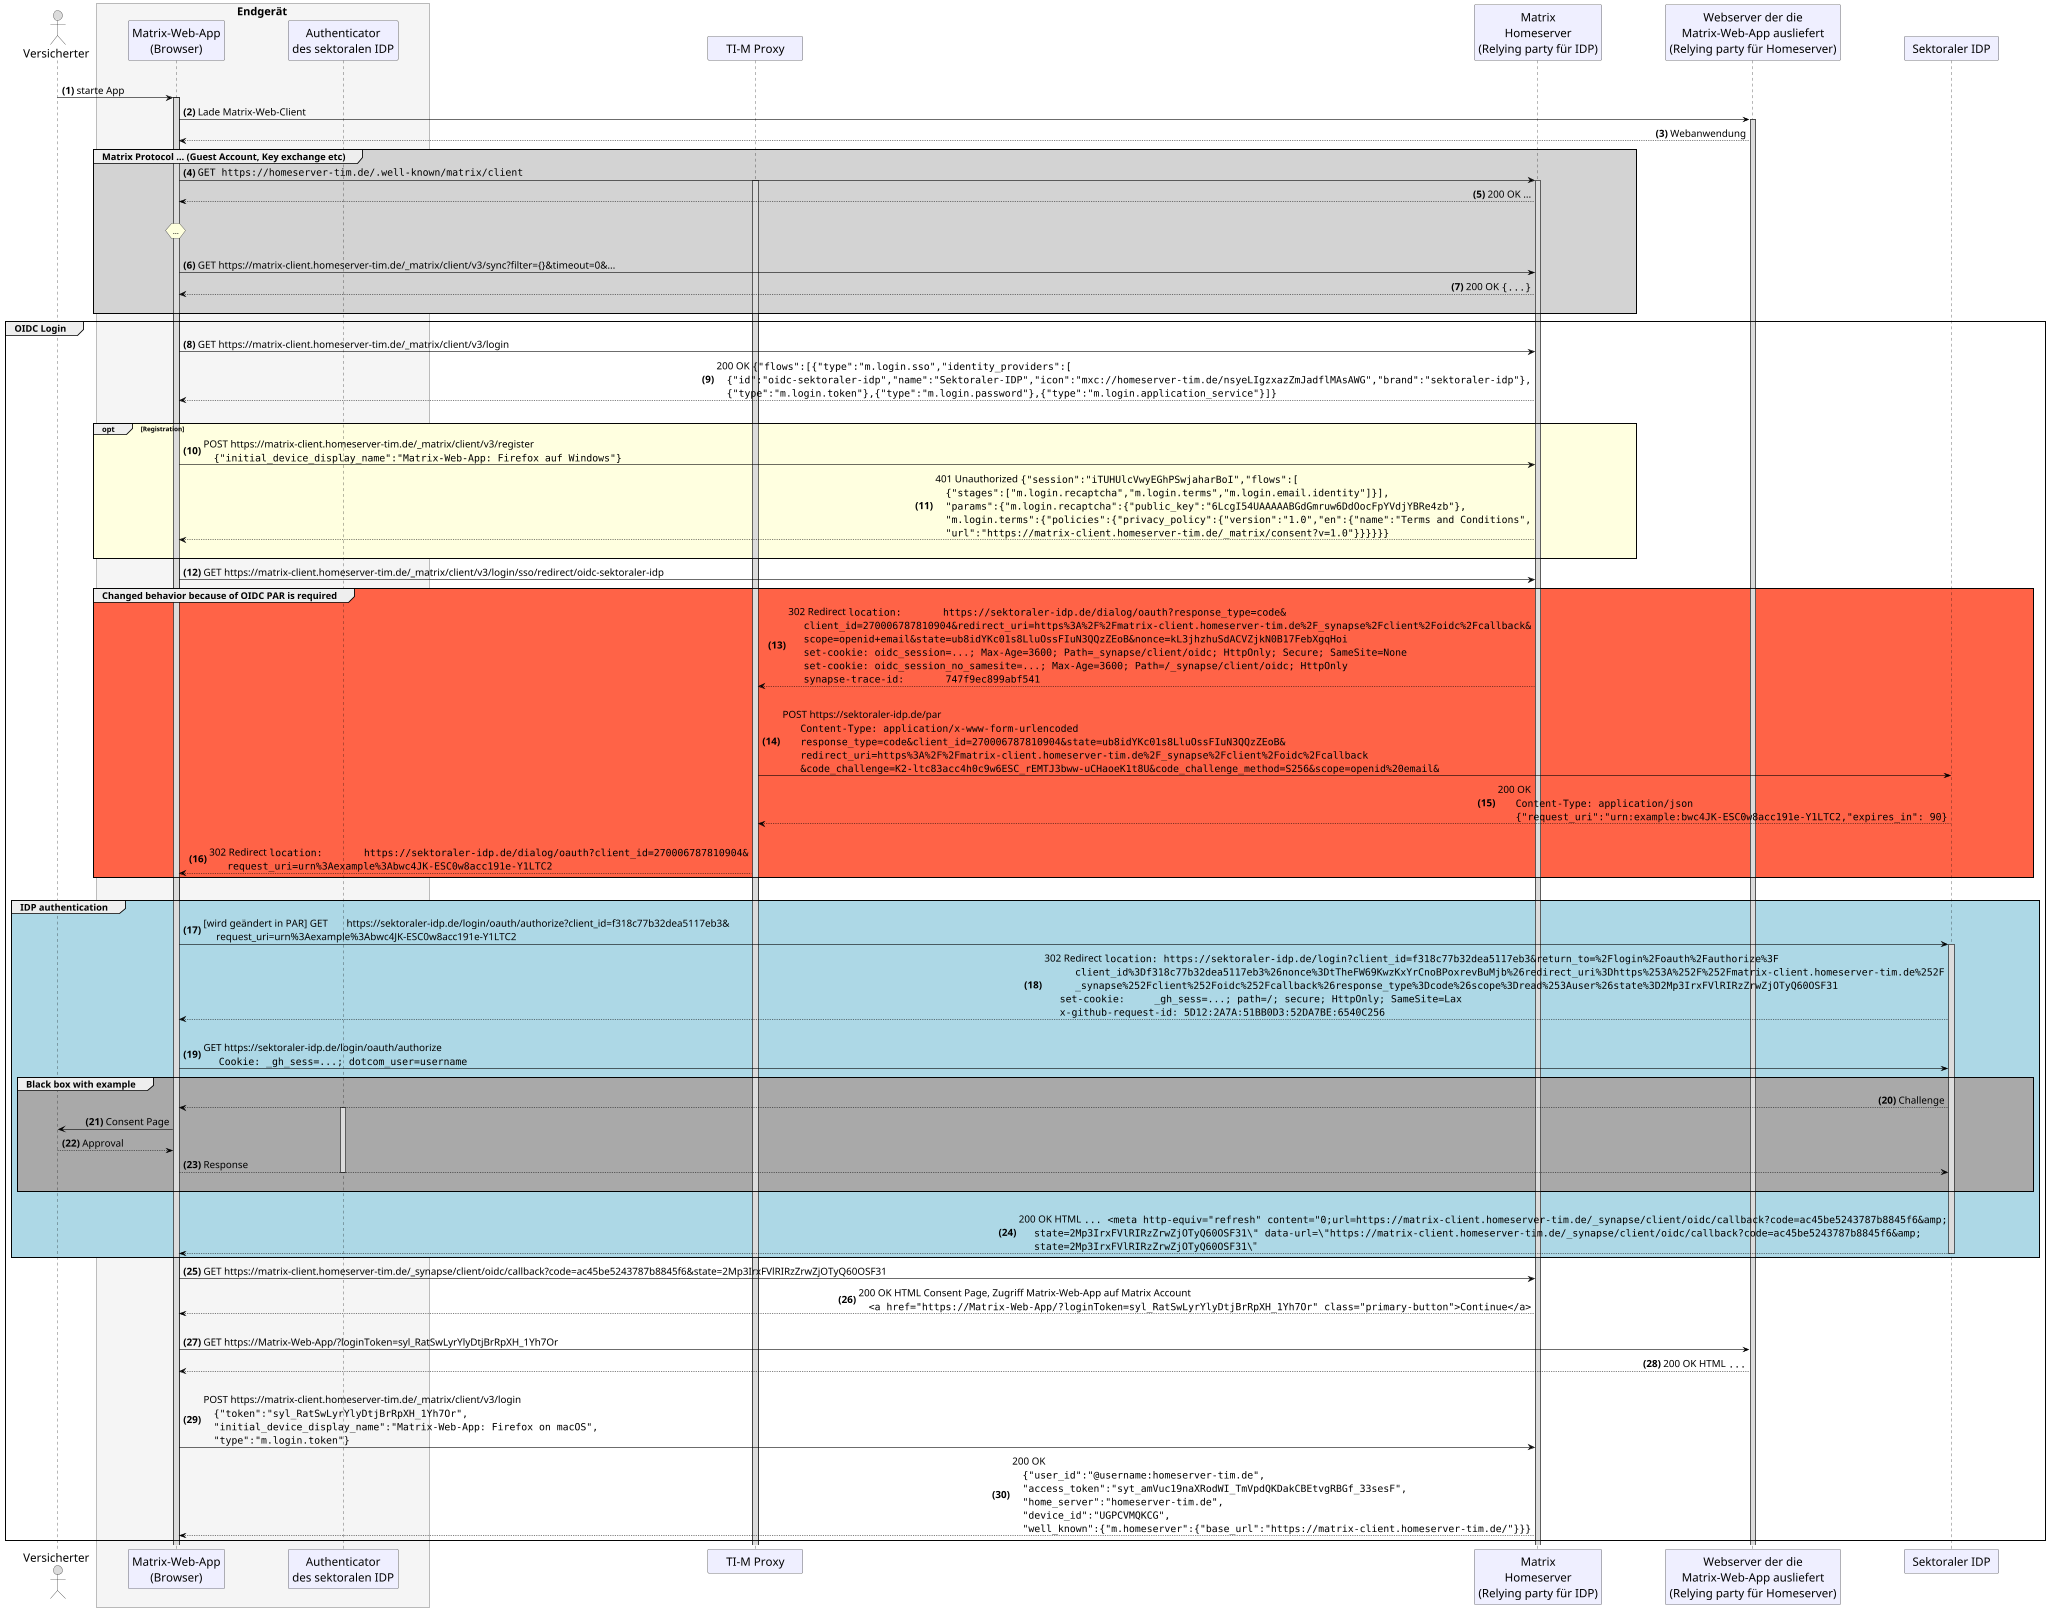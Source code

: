 @startuml "TI-Messenger_OIDC_Login"
skinparam sequenceMessageAlign direction
skinparam WrapWidth 300
skinparam minClassWidth 150
skinparam BoxPadding 1
skinparam ParticipantPadding 50
skinparam sequenceReferenceHeaderBackgroundColor palegreen
scale max 2048 width

skinparam sequence {
ArrowColor black
ArrowFontSize 17
ActorBorderColor black
LifeLineBorderColor black
LifeLineBackgroundColor Gainsboro

ParticipantBorderColor Motivation
ParticipantBackgroundColor Motivation
ParticipantFontSize 20
ParticipantFontColor black
ParticipantBorderColor Black
ParticipantBackgroundColor MOTIVATION

ActorBackgroundColor Gainsboro
ActorFontColor black
ActorFontSize 20
}

autonumber "<b>(0)"

actor us as "Versicherter"
  box <size:19>Endgerät</size> #WhiteSmoke
  participant app as "Matrix-Web-App\n(Browser)"
  participant au as "Authenticator\ndes sektoralen IDP"
  end box
participant pr as "TI-M Proxy"
participant hs as "Matrix\nHomeserver\n(Relying party für IDP)"
participant mc as "Webserver der die\nMatrix-Web-App ausliefert\n(Relying party für Homeserver)"
participant idp as "Sektoraler IDP"

|||

us -> app: starte App 

activate app
  app -> mc: Lade Matrix-Web-Client
  activate mc
  mc --> app: Webanwendung
  group #LightGray <size:16>Matrix Protocol ... (Guest Account, Key exchange etc)</size>
    app -> hs:""GET https://homeserver-tim.de/.well-known/matrix/client""
    activate hs
    activate pr
    hs --> app: 200 OK ...
    |||
    hnote over app : ...
    |||
    app -> hs: GET https://matrix-client.homeserver-tim.de/_matrix/client/v3/sync?filter={}&timeout=0&...
    hs --> app: 200 OK ""{...}""
    |||
  end 'group
  group <size:16>OIDC Login</size>
    app -> hs: GET https://matrix-client.homeserver-tim.de/_matrix/client/v3/login
    hs --> app: 200 OK ""{"flows":[{"type":"m.login.sso","identity_providers":[""\n\
    ""{"id":"oidc-sektoraler-idp","name":"Sektoraler-IDP","icon":"mxc://homeserver-tim.de/nsyeLIgzxazZmJadflMAsAWG","brand":"sektoraler-idp"},""\n\
    ""{"type":"m.login.token"},{"type":"m.login.password"},{"type":"m.login.application_service"}]}""
    |||
    opt #LightYellow Registration
    app -> hs: POST https://matrix-client.homeserver-tim.de/_matrix/client/v3/register\n\
    ""{"initial_device_display_name":"Matrix-Web-App: Firefox auf Windows"}""
    hs --> app: 401 Unauthorized ""{"session":"iTUHUlcVwyEGhPSwjaharBoI","flows":[""\n\
    ""{"stages":["m.login.recaptcha","m.login.terms","m.login.email.identity"]}],""\n\
    """params":{"m.login.recaptcha":{"public_key":"6LcgI54UAAAAABGdGmruw6DdOocFpYVdjYBRe4zb"},""\n\
    """m.login.terms":{"policies":{"privacy_policy":{"version":"1.0","en":{"name":"Terms and Conditions",""\n\
    """url":"https://matrix-client.homeserver-tim.de/_matrix/consent?v=1.0"}}}}}}""
    |||
    end 'opt
    app -> hs: GET https://matrix-client.homeserver-tim.de/_matrix/client/v3/login/sso/redirect/oidc-sektoraler-idp
    group #Tomato <size:16>Changed behavior because of OIDC PAR is required</size>
      hs --> pr: 302 Redirect ""location:	https://sektoraler-idp.de/dialog/oauth?response_type=code&""\n\
      ""client_id=270006787810904&redirect_uri=https%3A%2F%2Fmatrix-client.homeserver-tim.de%2F_synapse%2Fclient%2Foidc%2Fcallback&""\n\
      ""scope=openid+email&state=ub8idYKc01s8LluOssFIuN3QQzZEoB&nonce=kL3jhzhuSdACVZjkN0B17FebXgqHoi""\n\
      ""set-cookie: oidc_session=...; Max-Age=3600; Path=_synapse/client/oidc; HttpOnly; Secure; SameSite=None""\n\
      ""set-cookie: oidc_session_no_samesite=...; Max-Age=3600; Path=/_synapse/client/oidc; HttpOnly""\n\
      ""synapse-trace-id:	747f9ec899abf541""
      |||
      pr -> idp: POST https://sektoraler-idp.de/par\n\
       ""Content-Type: application/x-www-form-urlencoded""\n\
       ""response_type=code&client_id=270006787810904&state=ub8idYKc01s8LluOssFIuN3QQzZEoB&""\n\
       ""redirect_uri=https%3A%2F%2Fmatrix-client.homeserver-tim.de%2F_synapse%2Fclient%2Foidc%2Fcallback""\n\
       ""&code_challenge=K2-ltc83acc4h0c9w6ESC_rEMTJ3bww-uCHaoeK1t8U&code_challenge_method=S256&scope=openid%20email&""
      idp --> pr: 200 OK\n\
       ""Content-Type: application/json""\n\
       ""{"request_uri":"urn:example:bwc4JK-ESC0w8acc191e-Y1LTC2,"expires_in": 90}""
      |||
      pr --> app: 302 Redirect ""location:	https://sektoraler-idp.de/dialog/oauth?client_id=270006787810904&""\n\
       ""request_uri=urn%3Aexample%3Abwc4JK-ESC0w8acc191e-Y1LTC2""
    end 'group
    |||
    group #LightBlue <size:16>IDP authentication</size>
      app -> idp: [wird geändert in PAR] GET	https://sektoraler-idp.de/login/oauth/authorize?client_id=f318c77b32dea5117eb3&\n\
     request_uri=urn%3Aexample%3Abwc4JK-ESC0w8acc191e-Y1LTC2
      activate idp
      idp --> app: 302 Redirect ""location: https://sektoraler-idp.de/login?client_id=f318c77b32dea5117eb3&return_to=%2Flogin%2Foauth%2Fauthorize%3F""\n\
	    ""client_id%3Df318c77b32dea5117eb3%26nonce%3DtTheFW69KwzKxYrCnoBPoxrevBuMjb%26redirect_uri%3Dhttps%253A%252F%252Fmatrix-client.homeserver-tim.de%252F""\n\
	    ""_synapse%252Fclient%252Foidc%252Fcallback%26response_type%3Dcode%26scope%3Dread%253Auser%26state%3D2Mp3IrxFVlRIRzZrwZjOTyQ60OSF31""\n\
      ""set-cookie:	_gh_sess=...; path=/; secure; HttpOnly; SameSite=Lax""\n\
      ""x-github-request-id: 5D12:2A7A:51BB0D3:52DA7BE:6540C256""
      |||
      app -> idp: GET https://sektoraler-idp.de/login/oauth/authorize\n\
      ""Cookie: _gh_sess=...; dotcom_user=username""
      group #DarkGray <size:16>Black box with example</size>
        idp --> app: Challenge
        activate au
        app -> us: Consent Page
        us --> app: Approval
        app --> idp: Response
      deactivate au
      |||
      end ' group
      |||
      idp --> app: 200 OK HTML ""... <meta http-equiv="refresh" content="0;url=https://matrix-client.homeserver-tim.de/_synapse/client/oidc/callback?code=ac45be5243787b8845f6&amp;""\n\
      ""state=2Mp3IrxFVlRIRzZrwZjOTyQ60OSF31\" data-url=\"https://matrix-client.homeserver-tim.de/_synapse/client/oidc/callback?code=ac45be5243787b8845f6&amp;""\n\
      ""state=2Mp3IrxFVlRIRzZrwZjOTyQ60OSF31\"""
      deactivate idp
    end 'group
    app -> hs: GET https://matrix-client.homeserver-tim.de/_synapse/client/oidc/callback?code=ac45be5243787b8845f6&state=2Mp3IrxFVlRIRzZrwZjOTyQ60OSF31
    hs --> app: 200 OK HTML Consent Page, Zugriff Matrix-Web-App auf Matrix Account\n\
    ""<a href="https://Matrix-Web-App/?loginToken=syl_RatSwLyrYlyDtjBrRpXH_1Yh7Or" class="primary-button">Continue</a>""
    |||
    app -> mc: GET https://Matrix-Web-App/?loginToken=syl_RatSwLyrYlyDtjBrRpXH_1Yh7Or
    mc --> app: 200 OK HTML ""...""
    |||
    app -> hs: POST https://matrix-client.homeserver-tim.de/_matrix/client/v3/login\n\
    ""{"token":"syl_RatSwLyrYlyDtjBrRpXH_1Yh7Or",""\n\
    """initial_device_display_name":"Matrix-Web-App: Firefox on macOS",""\n\
    """type":"m.login.token"}""
    hs --> app: 200 OK\n\
    ""{"user_id":"@username:homeserver-tim.de",""\n\
    """access_token":"syt_amVuc19naXRodWI_TmVpdQKDakCBEtvgRBGf_33sesF",""\n\
    """home_server":"homeserver-tim.de",""\n\
    """device_id":"UGPCVMQKCG",""\n\
    """well_known":{"m.homeserver":{"base_url":"https://matrix-client.homeserver-tim.de/"}}}""

  end 'group
@enduml
